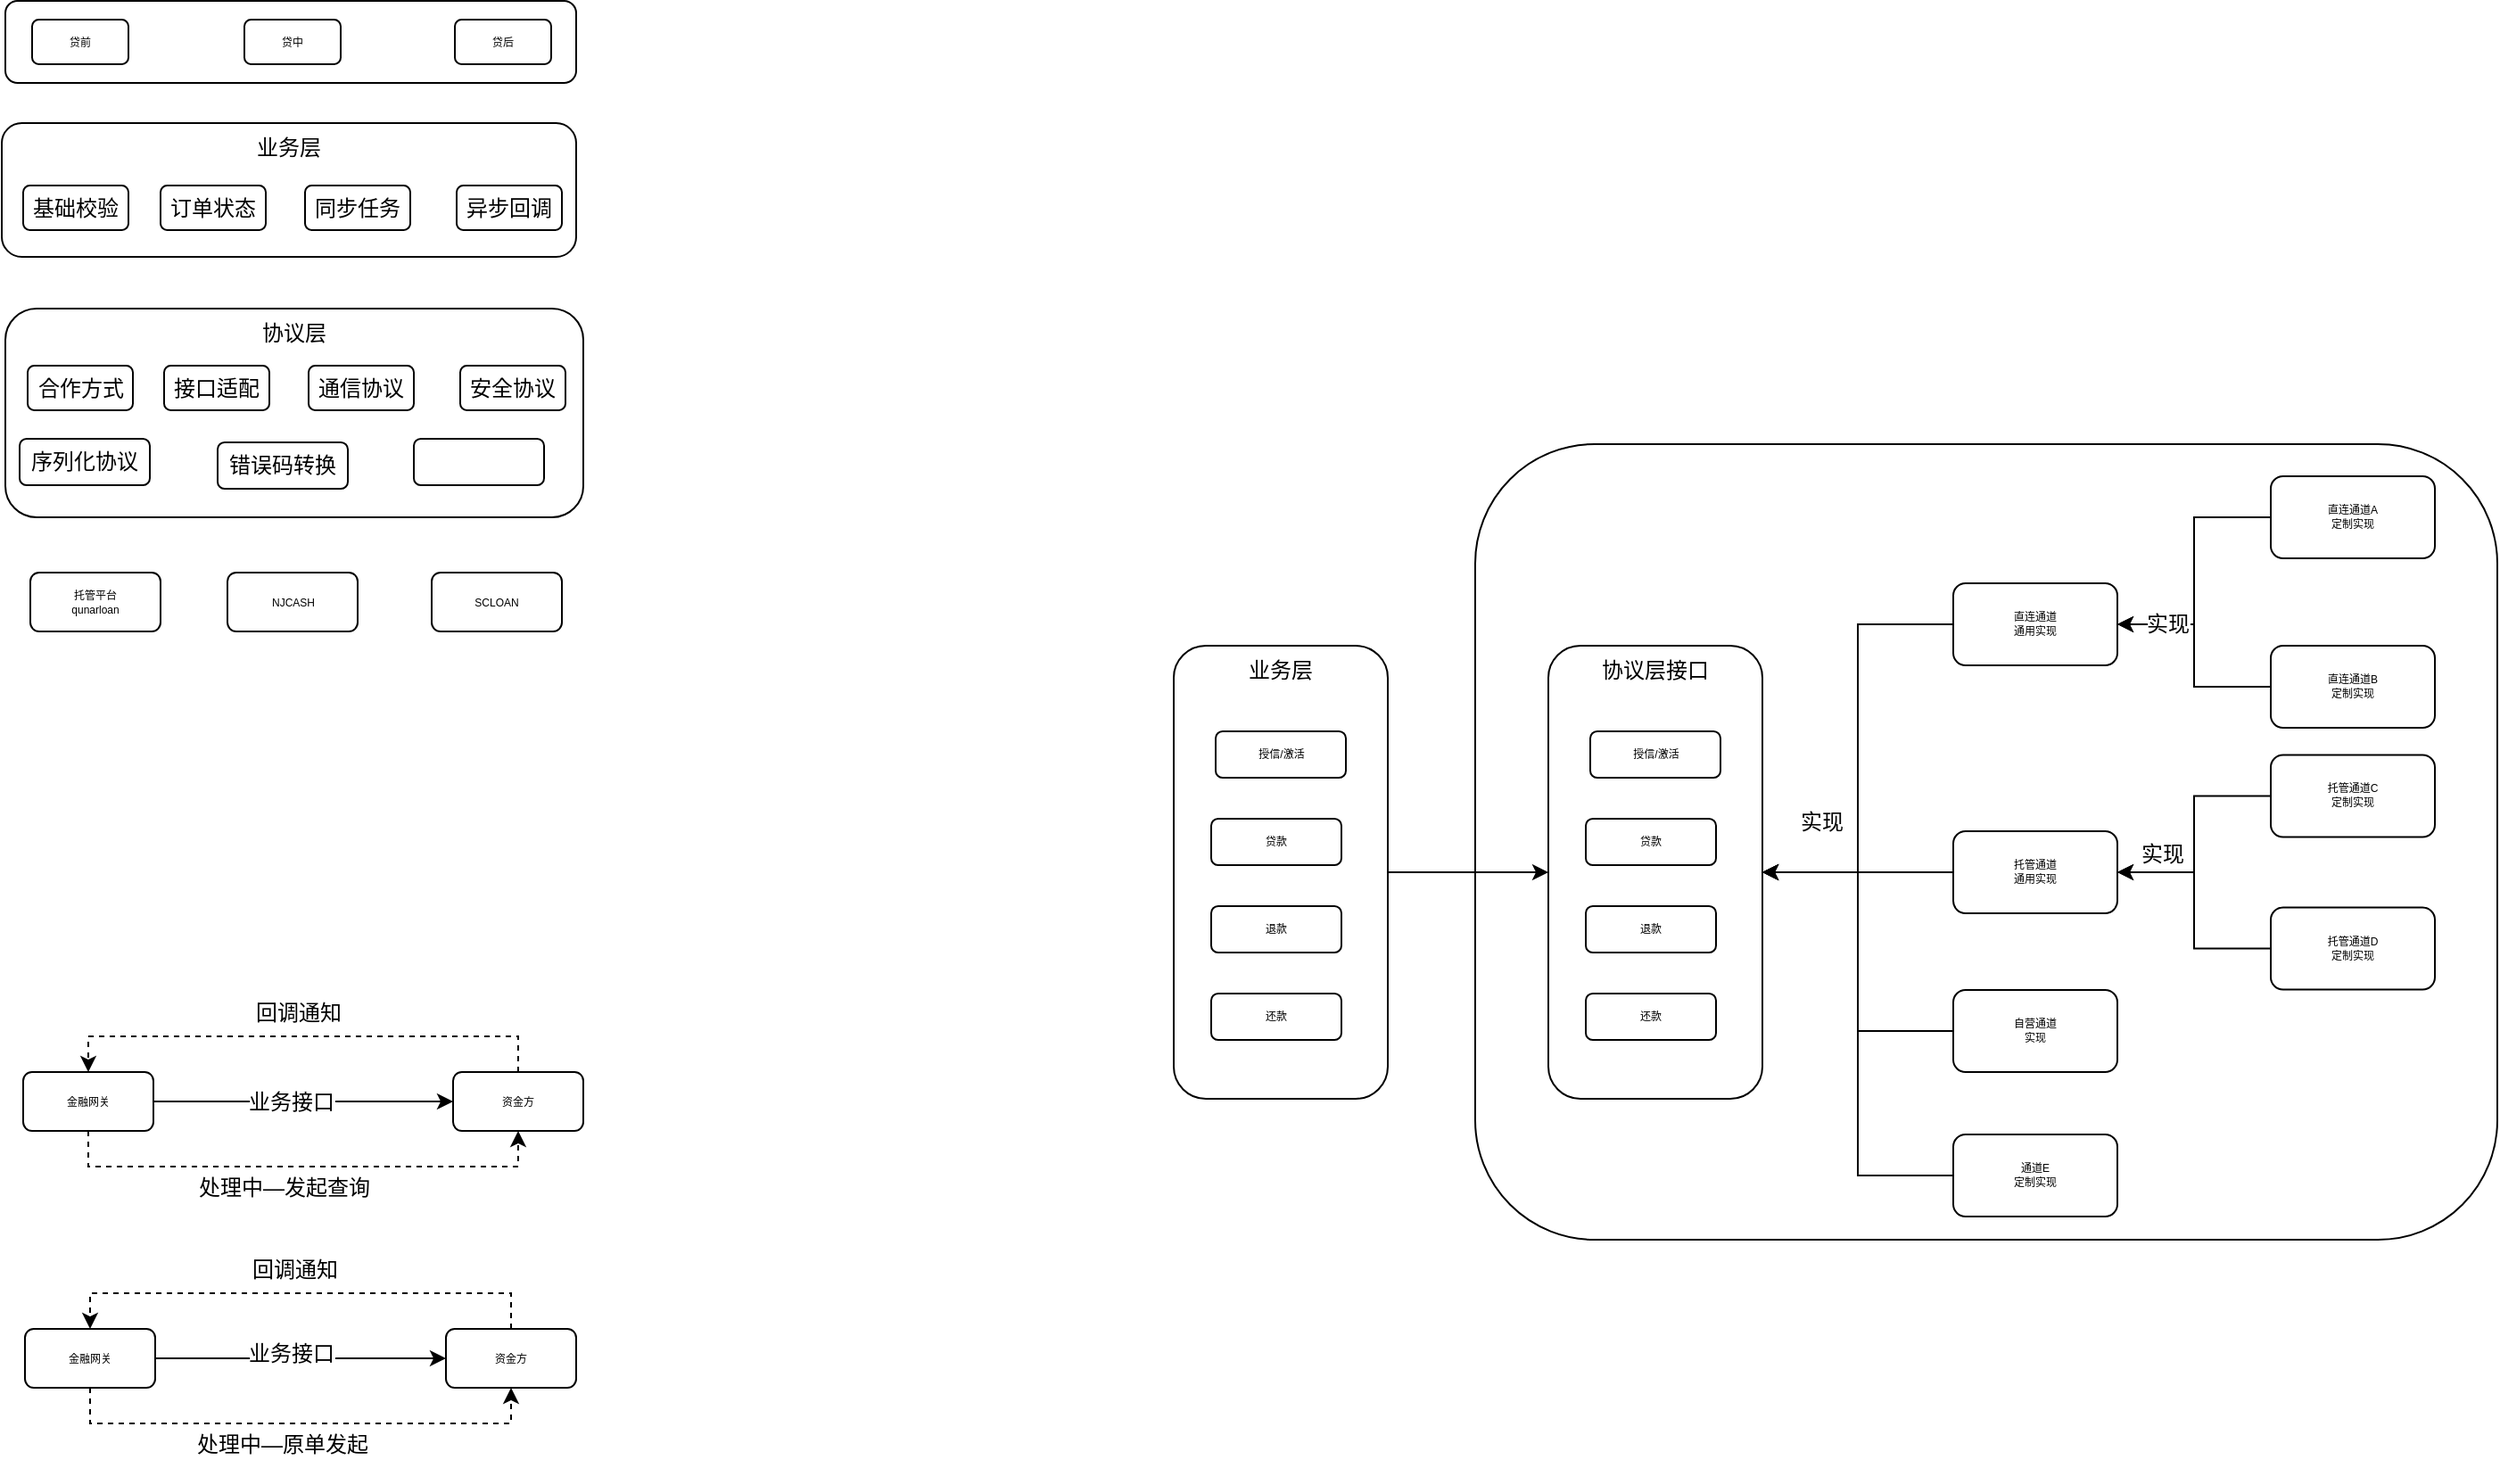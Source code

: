 <mxfile version="12.8.8" type="github">
  <diagram id="pQbSXTKy-mhwdIOJWXm_" name="第 1 页">
    <mxGraphModel dx="2249" dy="762" grid="0" gridSize="10" guides="1" tooltips="1" connect="1" arrows="1" fold="1" page="1" pageScale="1" pageWidth="827" pageHeight="1169" math="0" shadow="0">
      <root>
        <mxCell id="0" />
        <mxCell id="1" parent="0" />
        <mxCell id="jV6rehnpYOMUCbgezzGA-103" value="" style="rounded=1;whiteSpace=wrap;html=1;" vertex="1" parent="1">
          <mxGeometry x="195" y="371" width="573" height="446" as="geometry" />
        </mxCell>
        <mxCell id="jV6rehnpYOMUCbgezzGA-5" value="" style="rounded=1;whiteSpace=wrap;html=1;" vertex="1" parent="1">
          <mxGeometry x="-629" y="122.5" width="320" height="46" as="geometry" />
        </mxCell>
        <mxCell id="jV6rehnpYOMUCbgezzGA-80" style="edgeStyle=orthogonalEdgeStyle;rounded=0;orthogonalLoop=1;jettySize=auto;html=1;exitX=1;exitY=0.5;exitDx=0;exitDy=0;" edge="1" parent="1" source="HVEDHRJs2gfJGulLlyRD-1" target="jV6rehnpYOMUCbgezzGA-75">
          <mxGeometry relative="1" as="geometry" />
        </mxCell>
        <mxCell id="HVEDHRJs2gfJGulLlyRD-1" value="业务层" style="rounded=1;whiteSpace=wrap;html=1;verticalAlign=top;" parent="1" vertex="1">
          <mxGeometry x="26" y="484" width="120" height="254" as="geometry" />
        </mxCell>
        <mxCell id="47TmQyaTfyfTuBjJMVQk-3" value="贷中" style="rounded=1;whiteSpace=wrap;html=1;fontSize=6;" parent="1" vertex="1">
          <mxGeometry x="-495" y="133" width="54" height="25" as="geometry" />
        </mxCell>
        <mxCell id="jV6rehnpYOMUCbgezzGA-1" value="贷后" style="rounded=1;whiteSpace=wrap;html=1;fontSize=6;" vertex="1" parent="1">
          <mxGeometry x="-377" y="133" width="54" height="25" as="geometry" />
        </mxCell>
        <mxCell id="jV6rehnpYOMUCbgezzGA-2" value="贷前" style="rounded=1;whiteSpace=wrap;html=1;fontSize=6;" vertex="1" parent="1">
          <mxGeometry x="-614" y="133" width="54" height="25" as="geometry" />
        </mxCell>
        <mxCell id="jV6rehnpYOMUCbgezzGA-3" value="业务层" style="rounded=1;whiteSpace=wrap;html=1;verticalAlign=top;" vertex="1" parent="1">
          <mxGeometry x="-631" y="191" width="322" height="75" as="geometry" />
        </mxCell>
        <mxCell id="jV6rehnpYOMUCbgezzGA-4" value="协议层" style="rounded=1;whiteSpace=wrap;html=1;verticalAlign=top;" vertex="1" parent="1">
          <mxGeometry x="-629" y="295" width="324" height="117" as="geometry" />
        </mxCell>
        <mxCell id="jV6rehnpYOMUCbgezzGA-8" value="&lt;span style=&quot;font-size: 12px&quot;&gt;基础校验&lt;/span&gt;" style="rounded=1;whiteSpace=wrap;html=1;fontSize=6;" vertex="1" parent="1">
          <mxGeometry x="-619" y="226" width="59" height="25" as="geometry" />
        </mxCell>
        <mxCell id="jV6rehnpYOMUCbgezzGA-9" value="&lt;span style=&quot;font-size: 12px&quot;&gt;订单状态&lt;/span&gt;" style="rounded=1;whiteSpace=wrap;html=1;fontSize=6;" vertex="1" parent="1">
          <mxGeometry x="-542" y="226" width="59" height="25" as="geometry" />
        </mxCell>
        <mxCell id="jV6rehnpYOMUCbgezzGA-10" value="&lt;span style=&quot;font-size: 12px&quot;&gt;同步任务&lt;/span&gt;" style="rounded=1;whiteSpace=wrap;html=1;fontSize=6;" vertex="1" parent="1">
          <mxGeometry x="-461" y="226" width="59" height="25" as="geometry" />
        </mxCell>
        <mxCell id="jV6rehnpYOMUCbgezzGA-11" value="&lt;span style=&quot;font-size: 12px&quot;&gt;异步回调&lt;/span&gt;" style="rounded=1;whiteSpace=wrap;html=1;fontSize=6;" vertex="1" parent="1">
          <mxGeometry x="-376" y="226" width="59" height="25" as="geometry" />
        </mxCell>
        <mxCell id="jV6rehnpYOMUCbgezzGA-12" value="&lt;span style=&quot;font-size: 12px&quot;&gt;合作方式&lt;/span&gt;" style="rounded=1;whiteSpace=wrap;html=1;fontSize=6;" vertex="1" parent="1">
          <mxGeometry x="-616.5" y="327" width="59" height="25" as="geometry" />
        </mxCell>
        <mxCell id="jV6rehnpYOMUCbgezzGA-13" value="&lt;span style=&quot;font-size: 12px&quot;&gt;接口适配&lt;/span&gt;" style="rounded=1;whiteSpace=wrap;html=1;fontSize=6;" vertex="1" parent="1">
          <mxGeometry x="-540" y="327" width="59" height="25" as="geometry" />
        </mxCell>
        <mxCell id="jV6rehnpYOMUCbgezzGA-14" value="&lt;span style=&quot;font-size: 12px&quot;&gt;通信协议&lt;/span&gt;" style="rounded=1;whiteSpace=wrap;html=1;fontSize=6;" vertex="1" parent="1">
          <mxGeometry x="-459" y="327" width="59" height="25" as="geometry" />
        </mxCell>
        <mxCell id="jV6rehnpYOMUCbgezzGA-15" value="&lt;span style=&quot;font-size: 12px&quot;&gt;安全协议&lt;/span&gt;" style="rounded=1;whiteSpace=wrap;html=1;fontSize=6;" vertex="1" parent="1">
          <mxGeometry x="-374" y="327" width="59" height="25" as="geometry" />
        </mxCell>
        <mxCell id="jV6rehnpYOMUCbgezzGA-20" value="&lt;span style=&quot;font-size: 12px&quot;&gt;序列化协议&lt;/span&gt;" style="rounded=1;whiteSpace=wrap;html=1;fontSize=6;" vertex="1" parent="1">
          <mxGeometry x="-621" y="368" width="73" height="26" as="geometry" />
        </mxCell>
        <mxCell id="jV6rehnpYOMUCbgezzGA-21" value="&lt;span style=&quot;font-size: 12px&quot;&gt;错误码转换&lt;/span&gt;" style="rounded=1;whiteSpace=wrap;html=1;fontSize=6;" vertex="1" parent="1">
          <mxGeometry x="-510" y="370" width="73" height="26" as="geometry" />
        </mxCell>
        <mxCell id="jV6rehnpYOMUCbgezzGA-22" value="" style="rounded=1;whiteSpace=wrap;html=1;fontSize=6;" vertex="1" parent="1">
          <mxGeometry x="-400" y="368" width="73" height="26" as="geometry" />
        </mxCell>
        <mxCell id="jV6rehnpYOMUCbgezzGA-40" value="托管平台&lt;br&gt;qunarloan" style="rounded=1;whiteSpace=wrap;html=1;fontSize=6;" vertex="1" parent="1">
          <mxGeometry x="-615" y="443" width="73" height="33" as="geometry" />
        </mxCell>
        <mxCell id="jV6rehnpYOMUCbgezzGA-41" value="NJCASH" style="rounded=1;whiteSpace=wrap;html=1;fontSize=6;" vertex="1" parent="1">
          <mxGeometry x="-504.5" y="443" width="73" height="33" as="geometry" />
        </mxCell>
        <mxCell id="jV6rehnpYOMUCbgezzGA-42" value="SCLOAN" style="rounded=1;whiteSpace=wrap;html=1;fontSize=6;" vertex="1" parent="1">
          <mxGeometry x="-390" y="443" width="73" height="33" as="geometry" />
        </mxCell>
        <mxCell id="jV6rehnpYOMUCbgezzGA-46" value="" style="edgeStyle=orthogonalEdgeStyle;rounded=0;orthogonalLoop=1;jettySize=auto;html=1;" edge="1" parent="1" source="jV6rehnpYOMUCbgezzGA-43" target="jV6rehnpYOMUCbgezzGA-44">
          <mxGeometry relative="1" as="geometry">
            <mxPoint x="-379" y="739.5" as="targetPoint" />
          </mxGeometry>
        </mxCell>
        <mxCell id="jV6rehnpYOMUCbgezzGA-47" value="业务接口" style="text;html=1;align=center;verticalAlign=middle;resizable=0;points=[];labelBackgroundColor=#ffffff;" vertex="1" connectable="0" parent="jV6rehnpYOMUCbgezzGA-46">
          <mxGeometry x="-0.18" relative="1" as="geometry">
            <mxPoint x="7.43" as="offset" />
          </mxGeometry>
        </mxCell>
        <mxCell id="jV6rehnpYOMUCbgezzGA-49" value="" style="edgeStyle=orthogonalEdgeStyle;rounded=0;orthogonalLoop=1;jettySize=auto;html=1;entryX=0.5;entryY=1;entryDx=0;entryDy=0;exitX=0.5;exitY=1;exitDx=0;exitDy=0;dashed=1;" edge="1" parent="1" source="jV6rehnpYOMUCbgezzGA-43" target="jV6rehnpYOMUCbgezzGA-44">
          <mxGeometry relative="1" as="geometry">
            <mxPoint x="-582.5" y="836" as="targetPoint" />
          </mxGeometry>
        </mxCell>
        <mxCell id="jV6rehnpYOMUCbgezzGA-51" value="处理中—发起查询" style="text;html=1;align=center;verticalAlign=middle;resizable=0;points=[];labelBackgroundColor=#ffffff;" vertex="1" connectable="0" parent="jV6rehnpYOMUCbgezzGA-49">
          <mxGeometry x="-0.148" y="1" relative="1" as="geometry">
            <mxPoint x="9.61" y="12.97" as="offset" />
          </mxGeometry>
        </mxCell>
        <mxCell id="jV6rehnpYOMUCbgezzGA-43" value="金融网关" style="rounded=1;whiteSpace=wrap;html=1;fontSize=6;" vertex="1" parent="1">
          <mxGeometry x="-619" y="723" width="73" height="33" as="geometry" />
        </mxCell>
        <mxCell id="jV6rehnpYOMUCbgezzGA-52" style="edgeStyle=orthogonalEdgeStyle;rounded=0;orthogonalLoop=1;jettySize=auto;html=1;exitX=0.5;exitY=0;exitDx=0;exitDy=0;entryX=0.5;entryY=0;entryDx=0;entryDy=0;dashed=1;" edge="1" parent="1" source="jV6rehnpYOMUCbgezzGA-44" target="jV6rehnpYOMUCbgezzGA-43">
          <mxGeometry relative="1" as="geometry" />
        </mxCell>
        <mxCell id="jV6rehnpYOMUCbgezzGA-53" value="回调通知" style="text;html=1;align=center;verticalAlign=middle;resizable=0;points=[];labelBackgroundColor=#ffffff;" vertex="1" connectable="0" parent="jV6rehnpYOMUCbgezzGA-52">
          <mxGeometry x="-0.165" y="1" relative="1" as="geometry">
            <mxPoint x="-26.37" y="-14" as="offset" />
          </mxGeometry>
        </mxCell>
        <mxCell id="jV6rehnpYOMUCbgezzGA-44" value="资金方" style="rounded=1;whiteSpace=wrap;html=1;fontSize=6;" vertex="1" parent="1">
          <mxGeometry x="-378" y="723" width="73" height="33" as="geometry" />
        </mxCell>
        <mxCell id="jV6rehnpYOMUCbgezzGA-54" value="" style="edgeStyle=orthogonalEdgeStyle;rounded=0;orthogonalLoop=1;jettySize=auto;html=1;" edge="1" source="jV6rehnpYOMUCbgezzGA-58" target="jV6rehnpYOMUCbgezzGA-61" parent="1">
          <mxGeometry relative="1" as="geometry">
            <mxPoint x="-390" y="883.5" as="targetPoint" />
          </mxGeometry>
        </mxCell>
        <mxCell id="jV6rehnpYOMUCbgezzGA-55" value="业务接口" style="text;html=1;align=center;verticalAlign=middle;resizable=0;points=[];labelBackgroundColor=#ffffff;" vertex="1" connectable="0" parent="jV6rehnpYOMUCbgezzGA-54">
          <mxGeometry x="-0.18" relative="1" as="geometry">
            <mxPoint x="9.14" y="-2.5" as="offset" />
          </mxGeometry>
        </mxCell>
        <mxCell id="jV6rehnpYOMUCbgezzGA-56" value="" style="edgeStyle=orthogonalEdgeStyle;rounded=0;orthogonalLoop=1;jettySize=auto;html=1;entryX=0.5;entryY=1;entryDx=0;entryDy=0;exitX=0.5;exitY=1;exitDx=0;exitDy=0;dashed=1;" edge="1" source="jV6rehnpYOMUCbgezzGA-58" target="jV6rehnpYOMUCbgezzGA-61" parent="1">
          <mxGeometry relative="1" as="geometry">
            <mxPoint x="-593.5" y="980" as="targetPoint" />
          </mxGeometry>
        </mxCell>
        <mxCell id="jV6rehnpYOMUCbgezzGA-57" value="处理中—原单发起" style="text;html=1;align=center;verticalAlign=middle;resizable=0;points=[];labelBackgroundColor=#ffffff;" vertex="1" connectable="0" parent="jV6rehnpYOMUCbgezzGA-56">
          <mxGeometry x="-0.148" y="1" relative="1" as="geometry">
            <mxPoint x="9.61" y="12.97" as="offset" />
          </mxGeometry>
        </mxCell>
        <mxCell id="jV6rehnpYOMUCbgezzGA-58" value="金融网关" style="rounded=1;whiteSpace=wrap;html=1;fontSize=6;" vertex="1" parent="1">
          <mxGeometry x="-618" y="867" width="73" height="33" as="geometry" />
        </mxCell>
        <mxCell id="jV6rehnpYOMUCbgezzGA-59" style="edgeStyle=orthogonalEdgeStyle;rounded=0;orthogonalLoop=1;jettySize=auto;html=1;exitX=0.5;exitY=0;exitDx=0;exitDy=0;entryX=0.5;entryY=0;entryDx=0;entryDy=0;dashed=1;" edge="1" source="jV6rehnpYOMUCbgezzGA-61" target="jV6rehnpYOMUCbgezzGA-58" parent="1">
          <mxGeometry relative="1" as="geometry" />
        </mxCell>
        <mxCell id="jV6rehnpYOMUCbgezzGA-60" value="回调通知" style="text;html=1;align=center;verticalAlign=middle;resizable=0;points=[];labelBackgroundColor=#ffffff;" vertex="1" connectable="0" parent="jV6rehnpYOMUCbgezzGA-59">
          <mxGeometry x="-0.165" y="1" relative="1" as="geometry">
            <mxPoint x="-26.37" y="-14" as="offset" />
          </mxGeometry>
        </mxCell>
        <mxCell id="jV6rehnpYOMUCbgezzGA-61" value="资金方" style="rounded=1;whiteSpace=wrap;html=1;fontSize=6;" vertex="1" parent="1">
          <mxGeometry x="-382" y="867" width="73" height="33" as="geometry" />
        </mxCell>
        <mxCell id="jV6rehnpYOMUCbgezzGA-70" value="授信/激活" style="rounded=1;whiteSpace=wrap;html=1;fontSize=6;" vertex="1" parent="1">
          <mxGeometry x="49.5" y="532" width="73" height="26" as="geometry" />
        </mxCell>
        <mxCell id="jV6rehnpYOMUCbgezzGA-71" value="退款" style="rounded=1;whiteSpace=wrap;html=1;fontSize=6;" vertex="1" parent="1">
          <mxGeometry x="47" y="630" width="73" height="26" as="geometry" />
        </mxCell>
        <mxCell id="jV6rehnpYOMUCbgezzGA-72" value="贷款" style="rounded=1;whiteSpace=wrap;html=1;fontSize=6;" vertex="1" parent="1">
          <mxGeometry x="47" y="581" width="73" height="26" as="geometry" />
        </mxCell>
        <mxCell id="jV6rehnpYOMUCbgezzGA-74" value="还款" style="rounded=1;whiteSpace=wrap;html=1;fontSize=6;" vertex="1" parent="1">
          <mxGeometry x="47" y="679" width="73" height="26" as="geometry" />
        </mxCell>
        <mxCell id="jV6rehnpYOMUCbgezzGA-75" value="协议层接口" style="rounded=1;whiteSpace=wrap;html=1;verticalAlign=top;" vertex="1" parent="1">
          <mxGeometry x="236" y="484" width="120" height="254" as="geometry" />
        </mxCell>
        <mxCell id="jV6rehnpYOMUCbgezzGA-76" value="授信/激活" style="rounded=1;whiteSpace=wrap;html=1;fontSize=6;" vertex="1" parent="1">
          <mxGeometry x="259.5" y="532" width="73" height="26" as="geometry" />
        </mxCell>
        <mxCell id="jV6rehnpYOMUCbgezzGA-77" value="退款" style="rounded=1;whiteSpace=wrap;html=1;fontSize=6;" vertex="1" parent="1">
          <mxGeometry x="257" y="630" width="73" height="26" as="geometry" />
        </mxCell>
        <mxCell id="jV6rehnpYOMUCbgezzGA-78" value="贷款" style="rounded=1;whiteSpace=wrap;html=1;fontSize=6;" vertex="1" parent="1">
          <mxGeometry x="257" y="581" width="73" height="26" as="geometry" />
        </mxCell>
        <mxCell id="jV6rehnpYOMUCbgezzGA-79" value="还款" style="rounded=1;whiteSpace=wrap;html=1;fontSize=6;" vertex="1" parent="1">
          <mxGeometry x="257" y="679" width="73" height="26" as="geometry" />
        </mxCell>
        <mxCell id="jV6rehnpYOMUCbgezzGA-84" style="edgeStyle=orthogonalEdgeStyle;rounded=0;orthogonalLoop=1;jettySize=auto;html=1;exitX=0;exitY=0.5;exitDx=0;exitDy=0;entryX=1;entryY=0.5;entryDx=0;entryDy=0;" edge="1" parent="1" source="jV6rehnpYOMUCbgezzGA-81" target="jV6rehnpYOMUCbgezzGA-75">
          <mxGeometry relative="1" as="geometry" />
        </mxCell>
        <mxCell id="jV6rehnpYOMUCbgezzGA-81" value="直连通道&lt;br&gt;通用实现" style="rounded=1;whiteSpace=wrap;html=1;fontSize=6;" vertex="1" parent="1">
          <mxGeometry x="463" y="449" width="92" height="46" as="geometry" />
        </mxCell>
        <mxCell id="jV6rehnpYOMUCbgezzGA-85" style="edgeStyle=orthogonalEdgeStyle;rounded=0;orthogonalLoop=1;jettySize=auto;html=1;exitX=0;exitY=0.5;exitDx=0;exitDy=0;" edge="1" parent="1" source="jV6rehnpYOMUCbgezzGA-82" target="jV6rehnpYOMUCbgezzGA-75">
          <mxGeometry relative="1" as="geometry" />
        </mxCell>
        <mxCell id="jV6rehnpYOMUCbgezzGA-87" value="实现" style="text;html=1;align=center;verticalAlign=middle;resizable=0;points=[];labelBackgroundColor=#ffffff;" vertex="1" connectable="0" parent="jV6rehnpYOMUCbgezzGA-85">
          <mxGeometry x="-0.215" y="-3" relative="1" as="geometry">
            <mxPoint x="-32.5" y="-25.5" as="offset" />
          </mxGeometry>
        </mxCell>
        <mxCell id="jV6rehnpYOMUCbgezzGA-82" value="托管通道&lt;br&gt;通用实现" style="rounded=1;whiteSpace=wrap;html=1;fontSize=6;" vertex="1" parent="1">
          <mxGeometry x="463" y="588" width="92" height="46" as="geometry" />
        </mxCell>
        <mxCell id="jV6rehnpYOMUCbgezzGA-86" style="edgeStyle=orthogonalEdgeStyle;rounded=0;orthogonalLoop=1;jettySize=auto;html=1;" edge="1" parent="1" source="jV6rehnpYOMUCbgezzGA-83" target="jV6rehnpYOMUCbgezzGA-75">
          <mxGeometry relative="1" as="geometry" />
        </mxCell>
        <mxCell id="jV6rehnpYOMUCbgezzGA-83" value="自营通道&lt;br&gt;实现" style="rounded=1;whiteSpace=wrap;html=1;fontSize=6;" vertex="1" parent="1">
          <mxGeometry x="463" y="677" width="92" height="46" as="geometry" />
        </mxCell>
        <mxCell id="jV6rehnpYOMUCbgezzGA-89" value="" style="edgeStyle=orthogonalEdgeStyle;rounded=0;orthogonalLoop=1;jettySize=auto;html=1;entryX=1;entryY=0.5;entryDx=0;entryDy=0;" edge="1" parent="1" source="jV6rehnpYOMUCbgezzGA-88" target="jV6rehnpYOMUCbgezzGA-81">
          <mxGeometry relative="1" as="geometry" />
        </mxCell>
        <mxCell id="jV6rehnpYOMUCbgezzGA-88" value="直连通道A&lt;br&gt;定制实现" style="rounded=1;whiteSpace=wrap;html=1;fontSize=6;" vertex="1" parent="1">
          <mxGeometry x="641" y="389" width="92" height="46" as="geometry" />
        </mxCell>
        <mxCell id="jV6rehnpYOMUCbgezzGA-93" style="edgeStyle=orthogonalEdgeStyle;rounded=0;orthogonalLoop=1;jettySize=auto;html=1;entryX=1;entryY=0.5;entryDx=0;entryDy=0;" edge="1" parent="1" source="jV6rehnpYOMUCbgezzGA-91" target="jV6rehnpYOMUCbgezzGA-81">
          <mxGeometry relative="1" as="geometry" />
        </mxCell>
        <mxCell id="jV6rehnpYOMUCbgezzGA-98" value="实现" style="text;html=1;align=center;verticalAlign=middle;resizable=0;points=[];labelBackgroundColor=#ffffff;" vertex="1" connectable="0" parent="jV6rehnpYOMUCbgezzGA-93">
          <mxGeometry x="0.443" y="1" relative="1" as="geometry">
            <mxPoint x="-6" y="-1" as="offset" />
          </mxGeometry>
        </mxCell>
        <mxCell id="jV6rehnpYOMUCbgezzGA-91" value="直连通道B&lt;br&gt;定制实现" style="rounded=1;whiteSpace=wrap;html=1;fontSize=6;" vertex="1" parent="1">
          <mxGeometry x="641" y="484" width="92" height="46" as="geometry" />
        </mxCell>
        <mxCell id="jV6rehnpYOMUCbgezzGA-94" value="" style="edgeStyle=orthogonalEdgeStyle;rounded=0;orthogonalLoop=1;jettySize=auto;html=1;" edge="1" source="jV6rehnpYOMUCbgezzGA-95" parent="1" target="jV6rehnpYOMUCbgezzGA-82">
          <mxGeometry relative="1" as="geometry">
            <mxPoint x="555" y="617.75" as="targetPoint" />
          </mxGeometry>
        </mxCell>
        <mxCell id="jV6rehnpYOMUCbgezzGA-95" value="托管通道C&lt;br&gt;定制实现" style="rounded=1;whiteSpace=wrap;html=1;fontSize=6;" vertex="1" parent="1">
          <mxGeometry x="641" y="545.25" width="92" height="46" as="geometry" />
        </mxCell>
        <mxCell id="jV6rehnpYOMUCbgezzGA-96" style="edgeStyle=orthogonalEdgeStyle;rounded=0;orthogonalLoop=1;jettySize=auto;html=1;" edge="1" source="jV6rehnpYOMUCbgezzGA-97" parent="1" target="jV6rehnpYOMUCbgezzGA-82">
          <mxGeometry relative="1" as="geometry">
            <mxPoint x="555" y="617.75" as="targetPoint" />
          </mxGeometry>
        </mxCell>
        <mxCell id="jV6rehnpYOMUCbgezzGA-99" value="实现" style="text;html=1;align=center;verticalAlign=middle;resizable=0;points=[];labelBackgroundColor=#ffffff;" vertex="1" connectable="0" parent="jV6rehnpYOMUCbgezzGA-96">
          <mxGeometry x="0.519" y="2" relative="1" as="geometry">
            <mxPoint x="-5.8" y="-12" as="offset" />
          </mxGeometry>
        </mxCell>
        <mxCell id="jV6rehnpYOMUCbgezzGA-97" value="托管通道D&lt;br&gt;定制实现" style="rounded=1;whiteSpace=wrap;html=1;fontSize=6;" vertex="1" parent="1">
          <mxGeometry x="641" y="630.75" width="92" height="46" as="geometry" />
        </mxCell>
        <mxCell id="jV6rehnpYOMUCbgezzGA-102" style="edgeStyle=orthogonalEdgeStyle;rounded=0;orthogonalLoop=1;jettySize=auto;html=1;entryX=1;entryY=0.5;entryDx=0;entryDy=0;" edge="1" parent="1" source="jV6rehnpYOMUCbgezzGA-100" target="jV6rehnpYOMUCbgezzGA-75">
          <mxGeometry relative="1" as="geometry" />
        </mxCell>
        <mxCell id="jV6rehnpYOMUCbgezzGA-100" value="通道E&lt;br&gt;定制实现" style="rounded=1;whiteSpace=wrap;html=1;fontSize=6;" vertex="1" parent="1">
          <mxGeometry x="463" y="758" width="92" height="46" as="geometry" />
        </mxCell>
        <mxCell id="jV6rehnpYOMUCbgezzGA-101" style="edgeStyle=orthogonalEdgeStyle;rounded=0;orthogonalLoop=1;jettySize=auto;html=1;exitX=0.5;exitY=1;exitDx=0;exitDy=0;" edge="1" parent="1" source="jV6rehnpYOMUCbgezzGA-91" target="jV6rehnpYOMUCbgezzGA-91">
          <mxGeometry relative="1" as="geometry" />
        </mxCell>
      </root>
    </mxGraphModel>
  </diagram>
</mxfile>
